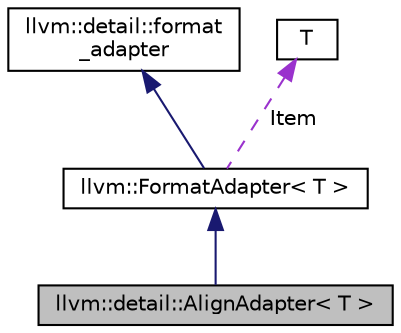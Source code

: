 digraph "llvm::detail::AlignAdapter&lt; T &gt;"
{
 // LATEX_PDF_SIZE
  bgcolor="transparent";
  edge [fontname="Helvetica",fontsize="10",labelfontname="Helvetica",labelfontsize="10"];
  node [fontname="Helvetica",fontsize="10",shape="box"];
  Node1 [label="llvm::detail::AlignAdapter\< T \>",height=0.2,width=0.4,color="black", fillcolor="grey75", style="filled", fontcolor="black",tooltip=" "];
  Node2 -> Node1 [dir="back",color="midnightblue",fontsize="10",style="solid",fontname="Helvetica"];
  Node2 [label="llvm::FormatAdapter\< T \>",height=0.2,width=0.4,color="black",URL="$classllvm_1_1FormatAdapter.html",tooltip=" "];
  Node3 -> Node2 [dir="back",color="midnightblue",fontsize="10",style="solid",fontname="Helvetica"];
  Node3 [label="llvm::detail::format\l_adapter",height=0.2,width=0.4,color="black",URL="$classllvm_1_1detail_1_1format__adapter.html",tooltip=" "];
  Node4 -> Node2 [dir="back",color="darkorchid3",fontsize="10",style="dashed",label=" Item" ,fontname="Helvetica"];
  Node4 [label="T",height=0.2,width=0.4,color="black",URL="$classT.html",tooltip=" "];
}
